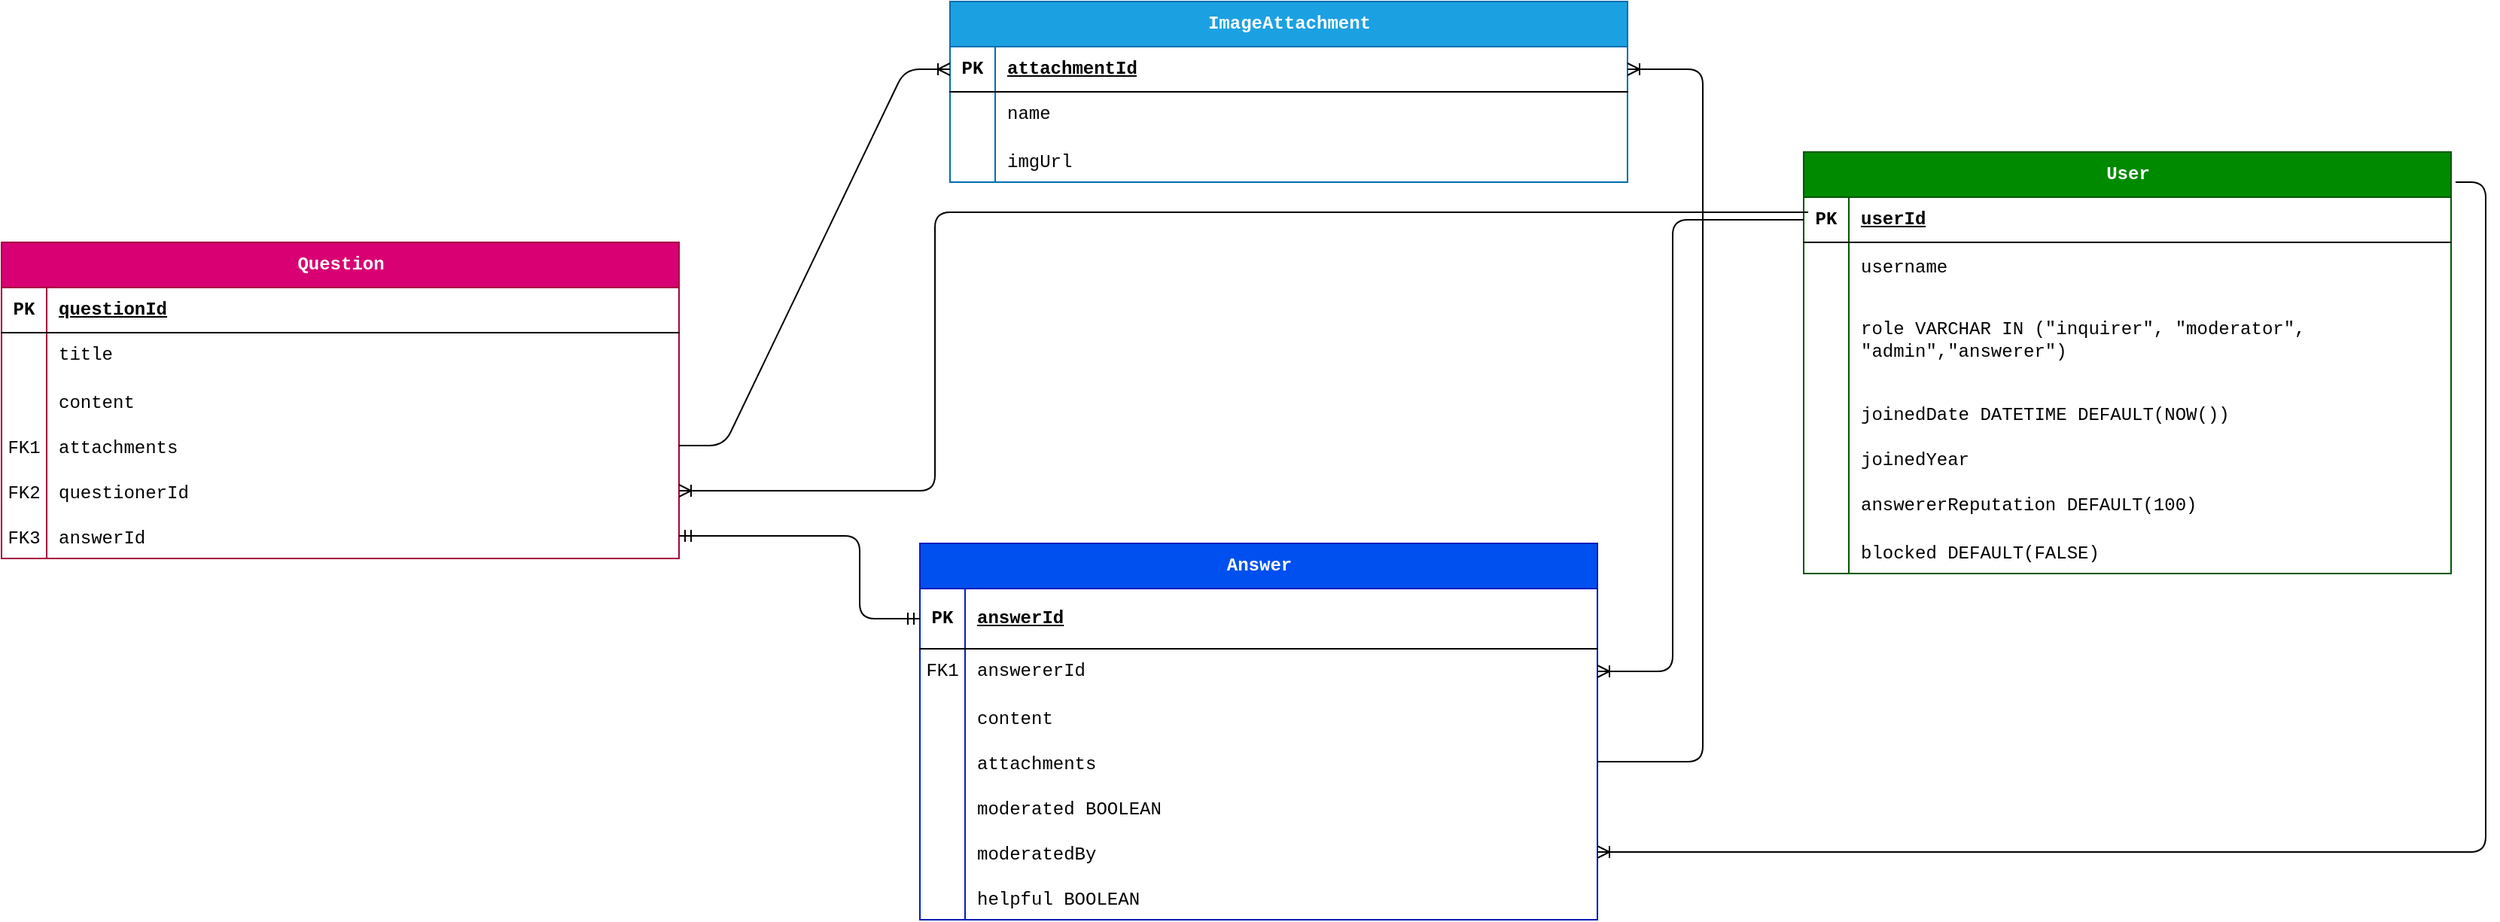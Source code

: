 <mxfile version="22.0.0" type="device">
  <diagram name="第 1 页" id="fn63Nr4z2XE3x-QpF-tq">
    <mxGraphModel dx="2341" dy="1017" grid="1" gridSize="10" guides="1" tooltips="1" connect="1" arrows="1" fold="1" page="1" pageScale="1" pageWidth="827" pageHeight="1169" math="0" shadow="0">
      <root>
        <mxCell id="0" />
        <mxCell id="1" parent="0" />
        <mxCell id="cTkhTZpgyL-FesluAqmR-1" value="User" style="shape=table;startSize=30;container=1;collapsible=1;childLayout=tableLayout;fixedRows=1;rowLines=0;fontStyle=1;align=center;resizeLast=1;html=1;fillColor=#008a00;fontColor=#ffffff;strokeColor=#005700;fontFamily=Courier New;" parent="1" vertex="1">
          <mxGeometry x="827" y="480" width="430" height="280" as="geometry" />
        </mxCell>
        <mxCell id="cTkhTZpgyL-FesluAqmR-2" value="" style="shape=tableRow;horizontal=0;startSize=0;swimlaneHead=0;swimlaneBody=0;fillColor=none;collapsible=0;dropTarget=0;points=[[0,0.5],[1,0.5]];portConstraint=eastwest;top=0;left=0;right=0;bottom=1;fontFamily=Courier New;" parent="cTkhTZpgyL-FesluAqmR-1" vertex="1">
          <mxGeometry y="30" width="430" height="30" as="geometry" />
        </mxCell>
        <mxCell id="cTkhTZpgyL-FesluAqmR-3" value="PK" style="shape=partialRectangle;connectable=0;fillColor=none;top=0;left=0;bottom=0;right=0;fontStyle=1;overflow=hidden;whiteSpace=wrap;html=1;fontFamily=Courier New;" parent="cTkhTZpgyL-FesluAqmR-2" vertex="1">
          <mxGeometry width="30" height="30" as="geometry">
            <mxRectangle width="30" height="30" as="alternateBounds" />
          </mxGeometry>
        </mxCell>
        <mxCell id="cTkhTZpgyL-FesluAqmR-4" value="userId" style="shape=partialRectangle;connectable=0;fillColor=none;top=0;left=0;bottom=0;right=0;align=left;spacingLeft=6;fontStyle=5;overflow=hidden;whiteSpace=wrap;html=1;fontFamily=Courier New;" parent="cTkhTZpgyL-FesluAqmR-2" vertex="1">
          <mxGeometry x="30" width="400" height="30" as="geometry">
            <mxRectangle width="400" height="30" as="alternateBounds" />
          </mxGeometry>
        </mxCell>
        <mxCell id="cTkhTZpgyL-FesluAqmR-14" value="" style="shape=tableRow;horizontal=0;startSize=0;swimlaneHead=0;swimlaneBody=0;fillColor=none;collapsible=0;dropTarget=0;points=[[0,0.5],[1,0.5]];portConstraint=eastwest;top=0;left=0;right=0;bottom=0;fontFamily=Courier New;" parent="cTkhTZpgyL-FesluAqmR-1" vertex="1">
          <mxGeometry y="60" width="430" height="30" as="geometry" />
        </mxCell>
        <mxCell id="cTkhTZpgyL-FesluAqmR-15" value="" style="shape=partialRectangle;connectable=0;fillColor=none;top=0;left=0;bottom=0;right=0;editable=1;overflow=hidden;fontFamily=Courier New;" parent="cTkhTZpgyL-FesluAqmR-14" vertex="1">
          <mxGeometry width="30" height="30" as="geometry">
            <mxRectangle width="30" height="30" as="alternateBounds" />
          </mxGeometry>
        </mxCell>
        <mxCell id="cTkhTZpgyL-FesluAqmR-16" value="username" style="shape=partialRectangle;connectable=0;fillColor=none;top=0;left=0;bottom=0;right=0;align=left;spacingLeft=6;overflow=hidden;fontFamily=Courier New;" parent="cTkhTZpgyL-FesluAqmR-14" vertex="1">
          <mxGeometry x="30" width="400" height="30" as="geometry">
            <mxRectangle width="400" height="30" as="alternateBounds" />
          </mxGeometry>
        </mxCell>
        <mxCell id="cTkhTZpgyL-FesluAqmR-20" value="" style="shape=tableRow;horizontal=0;startSize=0;swimlaneHead=0;swimlaneBody=0;fillColor=none;collapsible=0;dropTarget=0;points=[[0,0.5],[1,0.5]];portConstraint=eastwest;top=0;left=0;right=0;bottom=0;fontFamily=Courier New;" parent="cTkhTZpgyL-FesluAqmR-1" vertex="1">
          <mxGeometry y="90" width="430" height="70" as="geometry" />
        </mxCell>
        <mxCell id="cTkhTZpgyL-FesluAqmR-21" value="" style="shape=partialRectangle;connectable=0;fillColor=none;top=0;left=0;bottom=0;right=0;editable=1;overflow=hidden;fontFamily=Courier New;" parent="cTkhTZpgyL-FesluAqmR-20" vertex="1">
          <mxGeometry width="30" height="70" as="geometry">
            <mxRectangle width="30" height="70" as="alternateBounds" />
          </mxGeometry>
        </mxCell>
        <mxCell id="cTkhTZpgyL-FesluAqmR-22" value="role VARCHAR IN (&quot;inquirer&quot;, &quot;moderator&quot;, &quot;admin&quot;,&quot;answerer&quot;)" style="shape=partialRectangle;connectable=0;fillColor=none;top=0;left=0;bottom=0;right=0;align=left;spacingLeft=6;overflow=hidden;fontFamily=Courier New;whiteSpace=wrap;" parent="cTkhTZpgyL-FesluAqmR-20" vertex="1">
          <mxGeometry x="30" width="400" height="70" as="geometry">
            <mxRectangle width="400" height="70" as="alternateBounds" />
          </mxGeometry>
        </mxCell>
        <mxCell id="cTkhTZpgyL-FesluAqmR-5" value="" style="shape=tableRow;horizontal=0;startSize=0;swimlaneHead=0;swimlaneBody=0;fillColor=none;collapsible=0;dropTarget=0;points=[[0,0.5],[1,0.5]];portConstraint=eastwest;top=0;left=0;right=0;bottom=0;fontFamily=Courier New;" parent="cTkhTZpgyL-FesluAqmR-1" vertex="1">
          <mxGeometry y="160" width="430" height="30" as="geometry" />
        </mxCell>
        <mxCell id="cTkhTZpgyL-FesluAqmR-6" value="" style="shape=partialRectangle;connectable=0;fillColor=none;top=0;left=0;bottom=0;right=0;editable=1;overflow=hidden;whiteSpace=wrap;html=1;fontFamily=Courier New;" parent="cTkhTZpgyL-FesluAqmR-5" vertex="1">
          <mxGeometry width="30" height="30" as="geometry">
            <mxRectangle width="30" height="30" as="alternateBounds" />
          </mxGeometry>
        </mxCell>
        <mxCell id="cTkhTZpgyL-FesluAqmR-7" value="joinedDate DATETIME DEFAULT(NOW())" style="shape=partialRectangle;connectable=0;fillColor=none;top=0;left=0;bottom=0;right=0;align=left;spacingLeft=6;overflow=hidden;whiteSpace=wrap;html=1;fontFamily=Courier New;" parent="cTkhTZpgyL-FesluAqmR-5" vertex="1">
          <mxGeometry x="30" width="400" height="30" as="geometry">
            <mxRectangle width="400" height="30" as="alternateBounds" />
          </mxGeometry>
        </mxCell>
        <mxCell id="cTkhTZpgyL-FesluAqmR-8" value="" style="shape=tableRow;horizontal=0;startSize=0;swimlaneHead=0;swimlaneBody=0;fillColor=none;collapsible=0;dropTarget=0;points=[[0,0.5],[1,0.5]];portConstraint=eastwest;top=0;left=0;right=0;bottom=0;fontFamily=Courier New;" parent="cTkhTZpgyL-FesluAqmR-1" vertex="1">
          <mxGeometry y="190" width="430" height="30" as="geometry" />
        </mxCell>
        <mxCell id="cTkhTZpgyL-FesluAqmR-9" value="" style="shape=partialRectangle;connectable=0;fillColor=none;top=0;left=0;bottom=0;right=0;editable=1;overflow=hidden;whiteSpace=wrap;html=1;fontFamily=Courier New;" parent="cTkhTZpgyL-FesluAqmR-8" vertex="1">
          <mxGeometry width="30" height="30" as="geometry">
            <mxRectangle width="30" height="30" as="alternateBounds" />
          </mxGeometry>
        </mxCell>
        <mxCell id="cTkhTZpgyL-FesluAqmR-10" value="joinedYear" style="shape=partialRectangle;connectable=0;fillColor=none;top=0;left=0;bottom=0;right=0;align=left;spacingLeft=6;overflow=hidden;whiteSpace=wrap;html=1;fontFamily=Courier New;" parent="cTkhTZpgyL-FesluAqmR-8" vertex="1">
          <mxGeometry x="30" width="400" height="30" as="geometry">
            <mxRectangle width="400" height="30" as="alternateBounds" />
          </mxGeometry>
        </mxCell>
        <mxCell id="cTkhTZpgyL-FesluAqmR-11" value="" style="shape=tableRow;horizontal=0;startSize=0;swimlaneHead=0;swimlaneBody=0;fillColor=none;collapsible=0;dropTarget=0;points=[[0,0.5],[1,0.5]];portConstraint=eastwest;top=0;left=0;right=0;bottom=0;fontFamily=Courier New;" parent="cTkhTZpgyL-FesluAqmR-1" vertex="1">
          <mxGeometry y="220" width="430" height="30" as="geometry" />
        </mxCell>
        <mxCell id="cTkhTZpgyL-FesluAqmR-12" value="" style="shape=partialRectangle;connectable=0;fillColor=none;top=0;left=0;bottom=0;right=0;editable=1;overflow=hidden;whiteSpace=wrap;html=1;fontFamily=Courier New;" parent="cTkhTZpgyL-FesluAqmR-11" vertex="1">
          <mxGeometry width="30" height="30" as="geometry">
            <mxRectangle width="30" height="30" as="alternateBounds" />
          </mxGeometry>
        </mxCell>
        <mxCell id="cTkhTZpgyL-FesluAqmR-13" value="answererReputation DEFAULT(100)" style="shape=partialRectangle;connectable=0;fillColor=none;top=0;left=0;bottom=0;right=0;align=left;spacingLeft=6;overflow=hidden;whiteSpace=wrap;html=1;fontFamily=Courier New;" parent="cTkhTZpgyL-FesluAqmR-11" vertex="1">
          <mxGeometry x="30" width="400" height="30" as="geometry">
            <mxRectangle width="400" height="30" as="alternateBounds" />
          </mxGeometry>
        </mxCell>
        <mxCell id="DhkMQZjIHDpNKlMVH1gx-2" value="" style="shape=tableRow;horizontal=0;startSize=0;swimlaneHead=0;swimlaneBody=0;fillColor=none;collapsible=0;dropTarget=0;points=[[0,0.5],[1,0.5]];portConstraint=eastwest;top=0;left=0;right=0;bottom=0;" parent="cTkhTZpgyL-FesluAqmR-1" vertex="1">
          <mxGeometry y="250" width="430" height="30" as="geometry" />
        </mxCell>
        <mxCell id="DhkMQZjIHDpNKlMVH1gx-3" value="" style="shape=partialRectangle;connectable=0;fillColor=none;top=0;left=0;bottom=0;right=0;editable=1;overflow=hidden;" parent="DhkMQZjIHDpNKlMVH1gx-2" vertex="1">
          <mxGeometry width="30" height="30" as="geometry">
            <mxRectangle width="30" height="30" as="alternateBounds" />
          </mxGeometry>
        </mxCell>
        <mxCell id="DhkMQZjIHDpNKlMVH1gx-4" value="blocked DEFAULT(FALSE)" style="shape=partialRectangle;connectable=0;fillColor=none;top=0;left=0;bottom=0;right=0;align=left;spacingLeft=6;overflow=hidden;fontFamily=Courier New;" parent="DhkMQZjIHDpNKlMVH1gx-2" vertex="1">
          <mxGeometry x="30" width="400" height="30" as="geometry">
            <mxRectangle width="400" height="30" as="alternateBounds" />
          </mxGeometry>
        </mxCell>
        <mxCell id="cTkhTZpgyL-FesluAqmR-44" value="Question" style="shape=table;startSize=30;container=1;collapsible=1;childLayout=tableLayout;fixedRows=1;rowLines=0;fontStyle=1;align=center;resizeLast=1;html=1;fillColor=#d80073;fontColor=#ffffff;strokeColor=#A50040;fontFamily=Courier New;" parent="1" vertex="1">
          <mxGeometry x="-370" y="540" width="450" height="210" as="geometry" />
        </mxCell>
        <mxCell id="cTkhTZpgyL-FesluAqmR-45" value="" style="shape=tableRow;horizontal=0;startSize=0;swimlaneHead=0;swimlaneBody=0;fillColor=none;collapsible=0;dropTarget=0;points=[[0,0.5],[1,0.5]];portConstraint=eastwest;top=0;left=0;right=0;bottom=1;fontFamily=Courier New;" parent="cTkhTZpgyL-FesluAqmR-44" vertex="1">
          <mxGeometry y="30" width="450" height="30" as="geometry" />
        </mxCell>
        <mxCell id="cTkhTZpgyL-FesluAqmR-46" value="PK" style="shape=partialRectangle;connectable=0;fillColor=none;top=0;left=0;bottom=0;right=0;fontStyle=1;overflow=hidden;whiteSpace=wrap;html=1;fontFamily=Courier New;" parent="cTkhTZpgyL-FesluAqmR-45" vertex="1">
          <mxGeometry width="30" height="30" as="geometry">
            <mxRectangle width="30" height="30" as="alternateBounds" />
          </mxGeometry>
        </mxCell>
        <mxCell id="cTkhTZpgyL-FesluAqmR-47" value="questionId" style="shape=partialRectangle;connectable=0;fillColor=none;top=0;left=0;bottom=0;right=0;align=left;spacingLeft=6;fontStyle=5;overflow=hidden;whiteSpace=wrap;html=1;fontFamily=Courier New;" parent="cTkhTZpgyL-FesluAqmR-45" vertex="1">
          <mxGeometry x="30" width="420" height="30" as="geometry">
            <mxRectangle width="420" height="30" as="alternateBounds" />
          </mxGeometry>
        </mxCell>
        <mxCell id="cTkhTZpgyL-FesluAqmR-48" value="" style="shape=tableRow;horizontal=0;startSize=0;swimlaneHead=0;swimlaneBody=0;fillColor=none;collapsible=0;dropTarget=0;points=[[0,0.5],[1,0.5]];portConstraint=eastwest;top=0;left=0;right=0;bottom=0;fontFamily=Courier New;" parent="cTkhTZpgyL-FesluAqmR-44" vertex="1">
          <mxGeometry y="60" width="450" height="30" as="geometry" />
        </mxCell>
        <mxCell id="cTkhTZpgyL-FesluAqmR-49" value="" style="shape=partialRectangle;connectable=0;fillColor=none;top=0;left=0;bottom=0;right=0;editable=1;overflow=hidden;whiteSpace=wrap;html=1;fontFamily=Courier New;" parent="cTkhTZpgyL-FesluAqmR-48" vertex="1">
          <mxGeometry width="30" height="30" as="geometry">
            <mxRectangle width="30" height="30" as="alternateBounds" />
          </mxGeometry>
        </mxCell>
        <mxCell id="cTkhTZpgyL-FesluAqmR-50" value="title" style="shape=partialRectangle;connectable=0;fillColor=none;top=0;left=0;bottom=0;right=0;align=left;spacingLeft=6;overflow=hidden;whiteSpace=wrap;html=1;fontFamily=Courier New;" parent="cTkhTZpgyL-FesluAqmR-48" vertex="1">
          <mxGeometry x="30" width="420" height="30" as="geometry">
            <mxRectangle width="420" height="30" as="alternateBounds" />
          </mxGeometry>
        </mxCell>
        <mxCell id="cTkhTZpgyL-FesluAqmR-58" value="" style="shape=tableRow;horizontal=0;startSize=0;swimlaneHead=0;swimlaneBody=0;fillColor=none;collapsible=0;dropTarget=0;points=[[0,0.5],[1,0.5]];portConstraint=eastwest;top=0;left=0;right=0;bottom=0;fontFamily=Courier New;" parent="cTkhTZpgyL-FesluAqmR-44" vertex="1">
          <mxGeometry y="90" width="450" height="30" as="geometry" />
        </mxCell>
        <mxCell id="cTkhTZpgyL-FesluAqmR-59" value="" style="shape=partialRectangle;connectable=0;fillColor=none;top=0;left=0;bottom=0;right=0;editable=1;overflow=hidden;fontFamily=Courier New;" parent="cTkhTZpgyL-FesluAqmR-58" vertex="1">
          <mxGeometry width="30" height="30" as="geometry">
            <mxRectangle width="30" height="30" as="alternateBounds" />
          </mxGeometry>
        </mxCell>
        <mxCell id="cTkhTZpgyL-FesluAqmR-60" value="content" style="shape=partialRectangle;connectable=0;fillColor=none;top=0;left=0;bottom=0;right=0;align=left;spacingLeft=6;overflow=hidden;fontFamily=Courier New;" parent="cTkhTZpgyL-FesluAqmR-58" vertex="1">
          <mxGeometry x="30" width="420" height="30" as="geometry">
            <mxRectangle width="420" height="30" as="alternateBounds" />
          </mxGeometry>
        </mxCell>
        <mxCell id="cTkhTZpgyL-FesluAqmR-61" value="" style="shape=tableRow;horizontal=0;startSize=0;swimlaneHead=0;swimlaneBody=0;fillColor=none;collapsible=0;dropTarget=0;points=[[0,0.5],[1,0.5]];portConstraint=eastwest;top=0;left=0;right=0;bottom=0;fontFamily=Courier New;" parent="cTkhTZpgyL-FesluAqmR-44" vertex="1">
          <mxGeometry y="120" width="450" height="30" as="geometry" />
        </mxCell>
        <mxCell id="cTkhTZpgyL-FesluAqmR-62" value="FK1" style="shape=partialRectangle;connectable=0;fillColor=none;top=0;left=0;bottom=0;right=0;editable=1;overflow=hidden;fontFamily=Courier New;" parent="cTkhTZpgyL-FesluAqmR-61" vertex="1">
          <mxGeometry width="30" height="30" as="geometry">
            <mxRectangle width="30" height="30" as="alternateBounds" />
          </mxGeometry>
        </mxCell>
        <mxCell id="cTkhTZpgyL-FesluAqmR-63" value="attachments" style="shape=partialRectangle;connectable=0;fillColor=none;top=0;left=0;bottom=0;right=0;align=left;spacingLeft=6;overflow=hidden;fontFamily=Courier New;" parent="cTkhTZpgyL-FesluAqmR-61" vertex="1">
          <mxGeometry x="30" width="420" height="30" as="geometry">
            <mxRectangle width="420" height="30" as="alternateBounds" />
          </mxGeometry>
        </mxCell>
        <mxCell id="cTkhTZpgyL-FesluAqmR-64" value="" style="shape=tableRow;horizontal=0;startSize=0;swimlaneHead=0;swimlaneBody=0;fillColor=none;collapsible=0;dropTarget=0;points=[[0,0.5],[1,0.5]];portConstraint=eastwest;top=0;left=0;right=0;bottom=0;fontFamily=Courier New;" parent="cTkhTZpgyL-FesluAqmR-44" vertex="1">
          <mxGeometry y="150" width="450" height="30" as="geometry" />
        </mxCell>
        <mxCell id="cTkhTZpgyL-FesluAqmR-65" value="FK2" style="shape=partialRectangle;connectable=0;fillColor=none;top=0;left=0;bottom=0;right=0;editable=1;overflow=hidden;fontFamily=Courier New;" parent="cTkhTZpgyL-FesluAqmR-64" vertex="1">
          <mxGeometry width="30" height="30" as="geometry">
            <mxRectangle width="30" height="30" as="alternateBounds" />
          </mxGeometry>
        </mxCell>
        <mxCell id="cTkhTZpgyL-FesluAqmR-66" value="questionerId" style="shape=partialRectangle;connectable=0;fillColor=none;top=0;left=0;bottom=0;right=0;align=left;spacingLeft=6;overflow=hidden;fontFamily=Courier New;" parent="cTkhTZpgyL-FesluAqmR-64" vertex="1">
          <mxGeometry x="30" width="420" height="30" as="geometry">
            <mxRectangle width="420" height="30" as="alternateBounds" />
          </mxGeometry>
        </mxCell>
        <mxCell id="cTkhTZpgyL-FesluAqmR-79" value="" style="shape=tableRow;horizontal=0;startSize=0;swimlaneHead=0;swimlaneBody=0;fillColor=none;collapsible=0;dropTarget=0;points=[[0,0.5],[1,0.5]];portConstraint=eastwest;top=0;left=0;right=0;bottom=0;fontFamily=Courier New;" parent="cTkhTZpgyL-FesluAqmR-44" vertex="1">
          <mxGeometry y="180" width="450" height="30" as="geometry" />
        </mxCell>
        <mxCell id="cTkhTZpgyL-FesluAqmR-80" value="FK3" style="shape=partialRectangle;connectable=0;fillColor=none;top=0;left=0;bottom=0;right=0;editable=1;overflow=hidden;fontFamily=Courier New;" parent="cTkhTZpgyL-FesluAqmR-79" vertex="1">
          <mxGeometry width="30" height="30" as="geometry">
            <mxRectangle width="30" height="30" as="alternateBounds" />
          </mxGeometry>
        </mxCell>
        <mxCell id="cTkhTZpgyL-FesluAqmR-81" value="answerId" style="shape=partialRectangle;connectable=0;fillColor=none;top=0;left=0;bottom=0;right=0;align=left;spacingLeft=6;overflow=hidden;fontFamily=Courier New;" parent="cTkhTZpgyL-FesluAqmR-79" vertex="1">
          <mxGeometry x="30" width="420" height="30" as="geometry">
            <mxRectangle width="420" height="30" as="alternateBounds" />
          </mxGeometry>
        </mxCell>
        <mxCell id="cTkhTZpgyL-FesluAqmR-51" value="Answer" style="shape=table;startSize=30;container=1;collapsible=1;childLayout=tableLayout;fixedRows=1;rowLines=0;fontStyle=1;align=center;resizeLast=1;html=1;fillColor=#0050ef;fontColor=#ffffff;strokeColor=#001DBC;fontFamily=Courier New;" parent="1" vertex="1">
          <mxGeometry x="240" y="740" width="450" height="250" as="geometry" />
        </mxCell>
        <mxCell id="cTkhTZpgyL-FesluAqmR-52" value="" style="shape=tableRow;horizontal=0;startSize=0;swimlaneHead=0;swimlaneBody=0;fillColor=none;collapsible=0;dropTarget=0;points=[[0,0.5],[1,0.5]];portConstraint=eastwest;top=0;left=0;right=0;bottom=1;fontFamily=Courier New;" parent="cTkhTZpgyL-FesluAqmR-51" vertex="1">
          <mxGeometry y="30" width="450" height="40" as="geometry" />
        </mxCell>
        <mxCell id="cTkhTZpgyL-FesluAqmR-53" value="PK" style="shape=partialRectangle;connectable=0;fillColor=none;top=0;left=0;bottom=0;right=0;fontStyle=1;overflow=hidden;whiteSpace=wrap;html=1;fontFamily=Courier New;" parent="cTkhTZpgyL-FesluAqmR-52" vertex="1">
          <mxGeometry width="30" height="40" as="geometry">
            <mxRectangle width="30" height="40" as="alternateBounds" />
          </mxGeometry>
        </mxCell>
        <mxCell id="cTkhTZpgyL-FesluAqmR-54" value="answerId" style="shape=partialRectangle;connectable=0;fillColor=none;top=0;left=0;bottom=0;right=0;align=left;spacingLeft=6;fontStyle=5;overflow=hidden;whiteSpace=wrap;html=1;fontFamily=Courier New;" parent="cTkhTZpgyL-FesluAqmR-52" vertex="1">
          <mxGeometry x="30" width="420" height="40" as="geometry">
            <mxRectangle width="420" height="40" as="alternateBounds" />
          </mxGeometry>
        </mxCell>
        <mxCell id="cTkhTZpgyL-FesluAqmR-55" value="" style="shape=tableRow;horizontal=0;startSize=0;swimlaneHead=0;swimlaneBody=0;fillColor=none;collapsible=0;dropTarget=0;points=[[0,0.5],[1,0.5]];portConstraint=eastwest;top=0;left=0;right=0;bottom=0;fontFamily=Courier New;" parent="cTkhTZpgyL-FesluAqmR-51" vertex="1">
          <mxGeometry y="70" width="450" height="30" as="geometry" />
        </mxCell>
        <mxCell id="cTkhTZpgyL-FesluAqmR-56" value="FK1" style="shape=partialRectangle;connectable=0;fillColor=none;top=0;left=0;bottom=0;right=0;editable=1;overflow=hidden;whiteSpace=wrap;html=1;fontFamily=Courier New;" parent="cTkhTZpgyL-FesluAqmR-55" vertex="1">
          <mxGeometry width="30" height="30" as="geometry">
            <mxRectangle width="30" height="30" as="alternateBounds" />
          </mxGeometry>
        </mxCell>
        <mxCell id="cTkhTZpgyL-FesluAqmR-57" value="answererId" style="shape=partialRectangle;connectable=0;fillColor=none;top=0;left=0;bottom=0;right=0;align=left;spacingLeft=6;overflow=hidden;whiteSpace=wrap;html=1;fontFamily=Courier New;" parent="cTkhTZpgyL-FesluAqmR-55" vertex="1">
          <mxGeometry x="30" width="420" height="30" as="geometry">
            <mxRectangle width="420" height="30" as="alternateBounds" />
          </mxGeometry>
        </mxCell>
        <mxCell id="cTkhTZpgyL-FesluAqmR-85" value="" style="shape=tableRow;horizontal=0;startSize=0;swimlaneHead=0;swimlaneBody=0;fillColor=none;collapsible=0;dropTarget=0;points=[[0,0.5],[1,0.5]];portConstraint=eastwest;top=0;left=0;right=0;bottom=0;fontFamily=Courier New;" parent="cTkhTZpgyL-FesluAqmR-51" vertex="1">
          <mxGeometry y="100" width="450" height="30" as="geometry" />
        </mxCell>
        <mxCell id="cTkhTZpgyL-FesluAqmR-86" value="" style="shape=partialRectangle;connectable=0;fillColor=none;top=0;left=0;bottom=0;right=0;editable=1;overflow=hidden;fontFamily=Courier New;" parent="cTkhTZpgyL-FesluAqmR-85" vertex="1">
          <mxGeometry width="30" height="30" as="geometry">
            <mxRectangle width="30" height="30" as="alternateBounds" />
          </mxGeometry>
        </mxCell>
        <mxCell id="cTkhTZpgyL-FesluAqmR-87" value="content" style="shape=partialRectangle;connectable=0;fillColor=none;top=0;left=0;bottom=0;right=0;align=left;spacingLeft=6;overflow=hidden;fontFamily=Courier New;" parent="cTkhTZpgyL-FesluAqmR-85" vertex="1">
          <mxGeometry x="30" width="420" height="30" as="geometry">
            <mxRectangle width="420" height="30" as="alternateBounds" />
          </mxGeometry>
        </mxCell>
        <mxCell id="cTkhTZpgyL-FesluAqmR-90" value="" style="shape=tableRow;horizontal=0;startSize=0;swimlaneHead=0;swimlaneBody=0;fillColor=none;collapsible=0;dropTarget=0;points=[[0,0.5],[1,0.5]];portConstraint=eastwest;top=0;left=0;right=0;bottom=0;fontFamily=Courier New;" parent="cTkhTZpgyL-FesluAqmR-51" vertex="1">
          <mxGeometry y="130" width="450" height="30" as="geometry" />
        </mxCell>
        <mxCell id="cTkhTZpgyL-FesluAqmR-91" value="" style="shape=partialRectangle;connectable=0;fillColor=none;top=0;left=0;bottom=0;right=0;editable=1;overflow=hidden;fontFamily=Courier New;" parent="cTkhTZpgyL-FesluAqmR-90" vertex="1">
          <mxGeometry width="30" height="30" as="geometry">
            <mxRectangle width="30" height="30" as="alternateBounds" />
          </mxGeometry>
        </mxCell>
        <mxCell id="cTkhTZpgyL-FesluAqmR-92" value="attachments" style="shape=partialRectangle;connectable=0;fillColor=none;top=0;left=0;bottom=0;right=0;align=left;spacingLeft=6;overflow=hidden;fontFamily=Courier New;" parent="cTkhTZpgyL-FesluAqmR-90" vertex="1">
          <mxGeometry x="30" width="420" height="30" as="geometry">
            <mxRectangle width="420" height="30" as="alternateBounds" />
          </mxGeometry>
        </mxCell>
        <mxCell id="cTkhTZpgyL-FesluAqmR-95" value="" style="shape=tableRow;horizontal=0;startSize=0;swimlaneHead=0;swimlaneBody=0;fillColor=none;collapsible=0;dropTarget=0;points=[[0,0.5],[1,0.5]];portConstraint=eastwest;top=0;left=0;right=0;bottom=0;fontFamily=Courier New;" parent="cTkhTZpgyL-FesluAqmR-51" vertex="1">
          <mxGeometry y="160" width="450" height="30" as="geometry" />
        </mxCell>
        <mxCell id="cTkhTZpgyL-FesluAqmR-96" value="" style="shape=partialRectangle;connectable=0;fillColor=none;top=0;left=0;bottom=0;right=0;editable=1;overflow=hidden;fontFamily=Courier New;" parent="cTkhTZpgyL-FesluAqmR-95" vertex="1">
          <mxGeometry width="30" height="30" as="geometry">
            <mxRectangle width="30" height="30" as="alternateBounds" />
          </mxGeometry>
        </mxCell>
        <mxCell id="cTkhTZpgyL-FesluAqmR-97" value="moderated BOOLEAN" style="shape=partialRectangle;connectable=0;fillColor=none;top=0;left=0;bottom=0;right=0;align=left;spacingLeft=6;overflow=hidden;fontFamily=Courier New;" parent="cTkhTZpgyL-FesluAqmR-95" vertex="1">
          <mxGeometry x="30" width="420" height="30" as="geometry">
            <mxRectangle width="420" height="30" as="alternateBounds" />
          </mxGeometry>
        </mxCell>
        <mxCell id="cTkhTZpgyL-FesluAqmR-101" value="" style="shape=tableRow;horizontal=0;startSize=0;swimlaneHead=0;swimlaneBody=0;fillColor=none;collapsible=0;dropTarget=0;points=[[0,0.5],[1,0.5]];portConstraint=eastwest;top=0;left=0;right=0;bottom=0;fontFamily=Courier New;" parent="cTkhTZpgyL-FesluAqmR-51" vertex="1">
          <mxGeometry y="190" width="450" height="30" as="geometry" />
        </mxCell>
        <mxCell id="cTkhTZpgyL-FesluAqmR-102" value="" style="shape=partialRectangle;connectable=0;fillColor=none;top=0;left=0;bottom=0;right=0;editable=1;overflow=hidden;fontFamily=Courier New;" parent="cTkhTZpgyL-FesluAqmR-101" vertex="1">
          <mxGeometry width="30" height="30" as="geometry">
            <mxRectangle width="30" height="30" as="alternateBounds" />
          </mxGeometry>
        </mxCell>
        <mxCell id="cTkhTZpgyL-FesluAqmR-103" value="moderatedBy" style="shape=partialRectangle;connectable=0;fillColor=none;top=0;left=0;bottom=0;right=0;align=left;spacingLeft=6;overflow=hidden;fontFamily=Courier New;" parent="cTkhTZpgyL-FesluAqmR-101" vertex="1">
          <mxGeometry x="30" width="420" height="30" as="geometry">
            <mxRectangle width="420" height="30" as="alternateBounds" />
          </mxGeometry>
        </mxCell>
        <mxCell id="cTkhTZpgyL-FesluAqmR-104" value="" style="shape=tableRow;horizontal=0;startSize=0;swimlaneHead=0;swimlaneBody=0;fillColor=none;collapsible=0;dropTarget=0;points=[[0,0.5],[1,0.5]];portConstraint=eastwest;top=0;left=0;right=0;bottom=0;fontFamily=Courier New;" parent="cTkhTZpgyL-FesluAqmR-51" vertex="1">
          <mxGeometry y="220" width="450" height="30" as="geometry" />
        </mxCell>
        <mxCell id="cTkhTZpgyL-FesluAqmR-105" value="" style="shape=partialRectangle;connectable=0;fillColor=none;top=0;left=0;bottom=0;right=0;editable=1;overflow=hidden;fontFamily=Courier New;" parent="cTkhTZpgyL-FesluAqmR-104" vertex="1">
          <mxGeometry width="30" height="30" as="geometry">
            <mxRectangle width="30" height="30" as="alternateBounds" />
          </mxGeometry>
        </mxCell>
        <mxCell id="cTkhTZpgyL-FesluAqmR-106" value="helpful BOOLEAN" style="shape=partialRectangle;connectable=0;fillColor=none;top=0;left=0;bottom=0;right=0;align=left;spacingLeft=6;overflow=hidden;fontFamily=Courier New;" parent="cTkhTZpgyL-FesluAqmR-104" vertex="1">
          <mxGeometry x="30" width="420" height="30" as="geometry">
            <mxRectangle width="420" height="30" as="alternateBounds" />
          </mxGeometry>
        </mxCell>
        <mxCell id="cTkhTZpgyL-FesluAqmR-67" value="ImageAttachment" style="shape=table;startSize=30;container=1;collapsible=1;childLayout=tableLayout;fixedRows=1;rowLines=0;fontStyle=1;align=center;resizeLast=1;html=1;fillColor=#1ba1e2;fontColor=#ffffff;strokeColor=#006EAF;fontFamily=Courier New;" parent="1" vertex="1">
          <mxGeometry x="260" y="380" width="450" height="120" as="geometry" />
        </mxCell>
        <mxCell id="cTkhTZpgyL-FesluAqmR-68" value="" style="shape=tableRow;horizontal=0;startSize=0;swimlaneHead=0;swimlaneBody=0;fillColor=none;collapsible=0;dropTarget=0;points=[[0,0.5],[1,0.5]];portConstraint=eastwest;top=0;left=0;right=0;bottom=1;fontFamily=Courier New;" parent="cTkhTZpgyL-FesluAqmR-67" vertex="1">
          <mxGeometry y="30" width="450" height="30" as="geometry" />
        </mxCell>
        <mxCell id="cTkhTZpgyL-FesluAqmR-69" value="PK" style="shape=partialRectangle;connectable=0;fillColor=none;top=0;left=0;bottom=0;right=0;fontStyle=1;overflow=hidden;whiteSpace=wrap;html=1;fontFamily=Courier New;" parent="cTkhTZpgyL-FesluAqmR-68" vertex="1">
          <mxGeometry width="30" height="30" as="geometry">
            <mxRectangle width="30" height="30" as="alternateBounds" />
          </mxGeometry>
        </mxCell>
        <mxCell id="cTkhTZpgyL-FesluAqmR-70" value="attachmentId" style="shape=partialRectangle;connectable=0;fillColor=none;top=0;left=0;bottom=0;right=0;align=left;spacingLeft=6;fontStyle=5;overflow=hidden;whiteSpace=wrap;html=1;fontFamily=Courier New;" parent="cTkhTZpgyL-FesluAqmR-68" vertex="1">
          <mxGeometry x="30" width="420" height="30" as="geometry">
            <mxRectangle width="420" height="30" as="alternateBounds" />
          </mxGeometry>
        </mxCell>
        <mxCell id="cTkhTZpgyL-FesluAqmR-71" value="" style="shape=tableRow;horizontal=0;startSize=0;swimlaneHead=0;swimlaneBody=0;fillColor=none;collapsible=0;dropTarget=0;points=[[0,0.5],[1,0.5]];portConstraint=eastwest;top=0;left=0;right=0;bottom=0;fontFamily=Courier New;" parent="cTkhTZpgyL-FesluAqmR-67" vertex="1">
          <mxGeometry y="60" width="450" height="30" as="geometry" />
        </mxCell>
        <mxCell id="cTkhTZpgyL-FesluAqmR-72" value="" style="shape=partialRectangle;connectable=0;fillColor=none;top=0;left=0;bottom=0;right=0;editable=1;overflow=hidden;whiteSpace=wrap;html=1;fontFamily=Courier New;" parent="cTkhTZpgyL-FesluAqmR-71" vertex="1">
          <mxGeometry width="30" height="30" as="geometry">
            <mxRectangle width="30" height="30" as="alternateBounds" />
          </mxGeometry>
        </mxCell>
        <mxCell id="cTkhTZpgyL-FesluAqmR-73" value="name" style="shape=partialRectangle;connectable=0;fillColor=none;top=0;left=0;bottom=0;right=0;align=left;spacingLeft=6;overflow=hidden;whiteSpace=wrap;html=1;fontFamily=Courier New;" parent="cTkhTZpgyL-FesluAqmR-71" vertex="1">
          <mxGeometry x="30" width="420" height="30" as="geometry">
            <mxRectangle width="420" height="30" as="alternateBounds" />
          </mxGeometry>
        </mxCell>
        <mxCell id="cTkhTZpgyL-FesluAqmR-74" value="" style="shape=tableRow;horizontal=0;startSize=0;swimlaneHead=0;swimlaneBody=0;fillColor=none;collapsible=0;dropTarget=0;points=[[0,0.5],[1,0.5]];portConstraint=eastwest;top=0;left=0;right=0;bottom=0;fontFamily=Courier New;" parent="cTkhTZpgyL-FesluAqmR-67" vertex="1">
          <mxGeometry y="90" width="450" height="30" as="geometry" />
        </mxCell>
        <mxCell id="cTkhTZpgyL-FesluAqmR-75" value="" style="shape=partialRectangle;connectable=0;fillColor=none;top=0;left=0;bottom=0;right=0;editable=1;overflow=hidden;fontFamily=Courier New;" parent="cTkhTZpgyL-FesluAqmR-74" vertex="1">
          <mxGeometry width="30" height="30" as="geometry">
            <mxRectangle width="30" height="30" as="alternateBounds" />
          </mxGeometry>
        </mxCell>
        <mxCell id="cTkhTZpgyL-FesluAqmR-76" value="imgUrl" style="shape=partialRectangle;connectable=0;fillColor=none;top=0;left=0;bottom=0;right=0;align=left;spacingLeft=6;overflow=hidden;fontFamily=Courier New;" parent="cTkhTZpgyL-FesluAqmR-74" vertex="1">
          <mxGeometry x="30" width="420" height="30" as="geometry">
            <mxRectangle width="420" height="30" as="alternateBounds" />
          </mxGeometry>
        </mxCell>
        <mxCell id="cTkhTZpgyL-FesluAqmR-77" value="" style="edgeStyle=entityRelationEdgeStyle;fontSize=12;html=1;endArrow=ERoneToMany;rounded=1;exitX=1;exitY=0.5;exitDx=0;exitDy=0;entryX=0;entryY=0.5;entryDx=0;entryDy=0;fontFamily=Courier New;" parent="1" source="cTkhTZpgyL-FesluAqmR-61" target="cTkhTZpgyL-FesluAqmR-68" edge="1">
          <mxGeometry width="100" height="100" relative="1" as="geometry">
            <mxPoint x="-40" y="640" as="sourcePoint" />
            <mxPoint x="160" y="745" as="targetPoint" />
            <Array as="points">
              <mxPoint x="210" y="690" />
            </Array>
          </mxGeometry>
        </mxCell>
        <mxCell id="cTkhTZpgyL-FesluAqmR-78" value="" style="edgeStyle=orthogonalEdgeStyle;fontSize=12;html=1;endArrow=ERoneToMany;rounded=1;entryX=1;entryY=0.5;entryDx=0;entryDy=0;fontFamily=Courier New;" parent="1" target="cTkhTZpgyL-FesluAqmR-64" edge="1">
          <mxGeometry width="100" height="100" relative="1" as="geometry">
            <mxPoint x="830" y="520" as="sourcePoint" />
            <mxPoint x="160" y="740" as="targetPoint" />
            <Array as="points">
              <mxPoint x="790" y="520" />
              <mxPoint x="250" y="520" />
              <mxPoint x="250" y="705" />
            </Array>
          </mxGeometry>
        </mxCell>
        <mxCell id="cTkhTZpgyL-FesluAqmR-82" value="" style="edgeStyle=orthogonalEdgeStyle;fontSize=12;html=1;endArrow=ERmandOne;startArrow=ERmandOne;rounded=1;exitX=1;exitY=0.5;exitDx=0;exitDy=0;entryX=0;entryY=0.5;entryDx=0;entryDy=0;fontFamily=Courier New;" parent="1" source="cTkhTZpgyL-FesluAqmR-79" target="cTkhTZpgyL-FesluAqmR-52" edge="1">
          <mxGeometry width="100" height="100" relative="1" as="geometry">
            <mxPoint x="-40" y="760" as="sourcePoint" />
            <mxPoint x="60" y="660" as="targetPoint" />
            <Array as="points">
              <mxPoint x="200" y="735" />
              <mxPoint x="200" y="790" />
            </Array>
          </mxGeometry>
        </mxCell>
        <mxCell id="cTkhTZpgyL-FesluAqmR-93" value="" style="edgeStyle=orthogonalEdgeStyle;fontSize=12;html=1;endArrow=ERoneToMany;rounded=1;exitX=1;exitY=0.5;exitDx=0;exitDy=0;entryX=1;entryY=0.5;entryDx=0;entryDy=0;fontFamily=Courier New;" parent="1" source="cTkhTZpgyL-FesluAqmR-90" target="cTkhTZpgyL-FesluAqmR-68" edge="1">
          <mxGeometry width="100" height="100" relative="1" as="geometry">
            <mxPoint x="280" y="670" as="sourcePoint" />
            <mxPoint x="380" y="570" as="targetPoint" />
            <Array as="points">
              <mxPoint x="760" y="885" />
              <mxPoint x="760" y="425" />
            </Array>
          </mxGeometry>
        </mxCell>
        <mxCell id="cTkhTZpgyL-FesluAqmR-94" value="" style="edgeStyle=orthogonalEdgeStyle;fontSize=12;html=1;endArrow=ERoneToMany;rounded=1;entryX=1;entryY=0.5;entryDx=0;entryDy=0;exitX=0;exitY=0.5;exitDx=0;exitDy=0;fontFamily=Courier New;" parent="1" source="cTkhTZpgyL-FesluAqmR-2" target="cTkhTZpgyL-FesluAqmR-55" edge="1">
          <mxGeometry width="100" height="100" relative="1" as="geometry">
            <mxPoint x="500" y="770" as="sourcePoint" />
            <mxPoint x="600" y="670" as="targetPoint" />
            <Array as="points">
              <mxPoint x="740" y="525" />
              <mxPoint x="740" y="825" />
            </Array>
          </mxGeometry>
        </mxCell>
        <mxCell id="cTkhTZpgyL-FesluAqmR-107" value="" style="edgeStyle=orthogonalEdgeStyle;fontSize=12;html=1;endArrow=ERoneToMany;rounded=1;entryX=1;entryY=0.5;entryDx=0;entryDy=0;exitX=1.007;exitY=-0.333;exitDx=0;exitDy=0;exitPerimeter=0;" parent="1" source="cTkhTZpgyL-FesluAqmR-2" target="cTkhTZpgyL-FesluAqmR-101" edge="1">
          <mxGeometry width="100" height="100" relative="1" as="geometry">
            <mxPoint x="1430" y="540" as="sourcePoint" />
            <mxPoint x="830" y="890" as="targetPoint" />
            <Array as="points">
              <mxPoint x="1280" y="500" />
              <mxPoint x="1280" y="945" />
            </Array>
          </mxGeometry>
        </mxCell>
      </root>
    </mxGraphModel>
  </diagram>
</mxfile>
